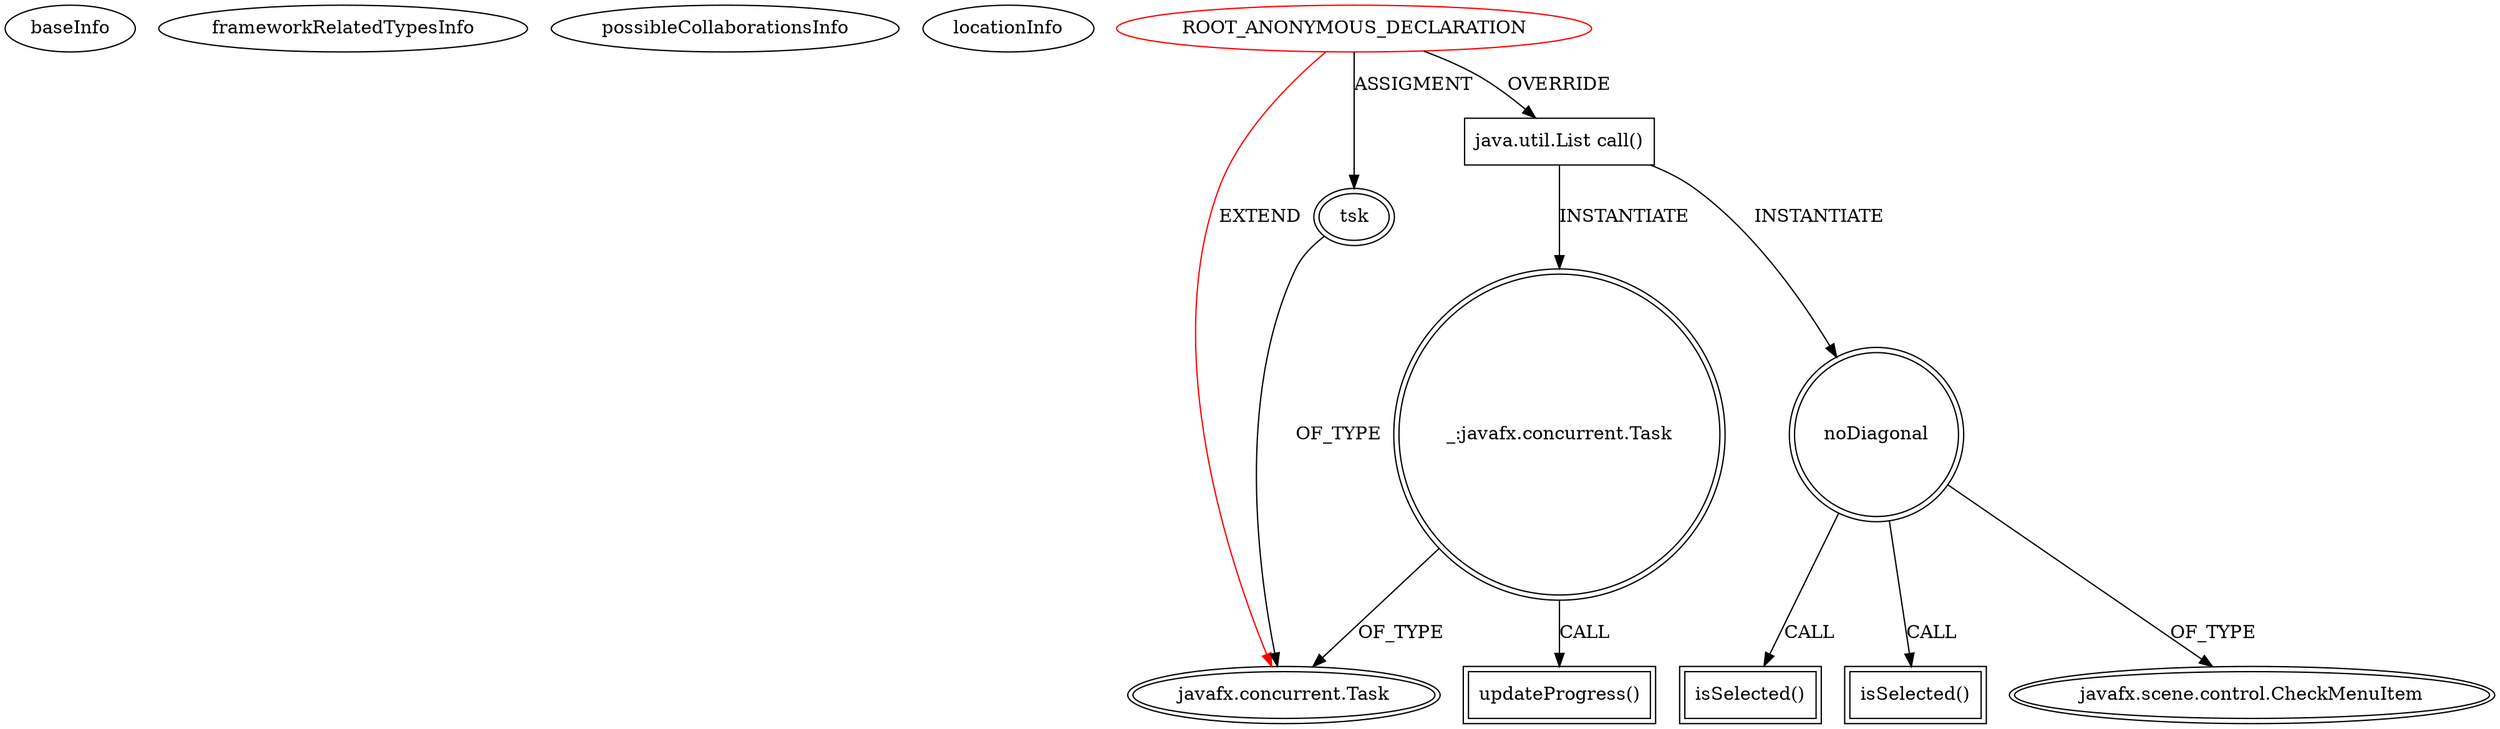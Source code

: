 digraph {
baseInfo[graphId=1034,category="extension_graph",isAnonymous=true,possibleRelation=false]
frameworkRelatedTypesInfo[0="javafx.concurrent.Task"]
possibleCollaborationsInfo[]
locationInfo[projectName="NukeName-MazeFramework",filePath="/NukeName-MazeFramework/MazeFramework-master/MazeFramework/src/mazeframework/MazeFramework.java",contextSignature="void benchmark()",graphId="1034"]
0[label="ROOT_ANONYMOUS_DECLARATION",vertexType="ROOT_ANONYMOUS_DECLARATION",isFrameworkType=false,color=red]
1[label="javafx.concurrent.Task",vertexType="FRAMEWORK_CLASS_TYPE",isFrameworkType=true,peripheries=2]
2[label="tsk",vertexType="OUTSIDE_VARIABLE_EXPRESION",isFrameworkType=true,peripheries=2]
4[label="java.util.List call()",vertexType="OVERRIDING_METHOD_DECLARATION",isFrameworkType=false,shape=box]
5[label="noDiagonal",vertexType="VARIABLE_EXPRESION",isFrameworkType=true,peripheries=2,shape=circle]
7[label="javafx.scene.control.CheckMenuItem",vertexType="FRAMEWORK_CLASS_TYPE",isFrameworkType=true,peripheries=2]
6[label="isSelected()",vertexType="INSIDE_CALL",isFrameworkType=true,peripheries=2,shape=box]
8[label="_:javafx.concurrent.Task",vertexType="VARIABLE_EXPRESION",isFrameworkType=true,peripheries=2,shape=circle]
9[label="updateProgress()",vertexType="INSIDE_CALL",isFrameworkType=true,peripheries=2,shape=box]
12[label="isSelected()",vertexType="INSIDE_CALL",isFrameworkType=true,peripheries=2,shape=box]
0->1[label="EXTEND",color=red]
0->2[label="ASSIGMENT"]
2->1[label="OF_TYPE"]
0->4[label="OVERRIDE"]
4->5[label="INSTANTIATE"]
5->7[label="OF_TYPE"]
5->6[label="CALL"]
4->8[label="INSTANTIATE"]
8->1[label="OF_TYPE"]
8->9[label="CALL"]
5->12[label="CALL"]
}
